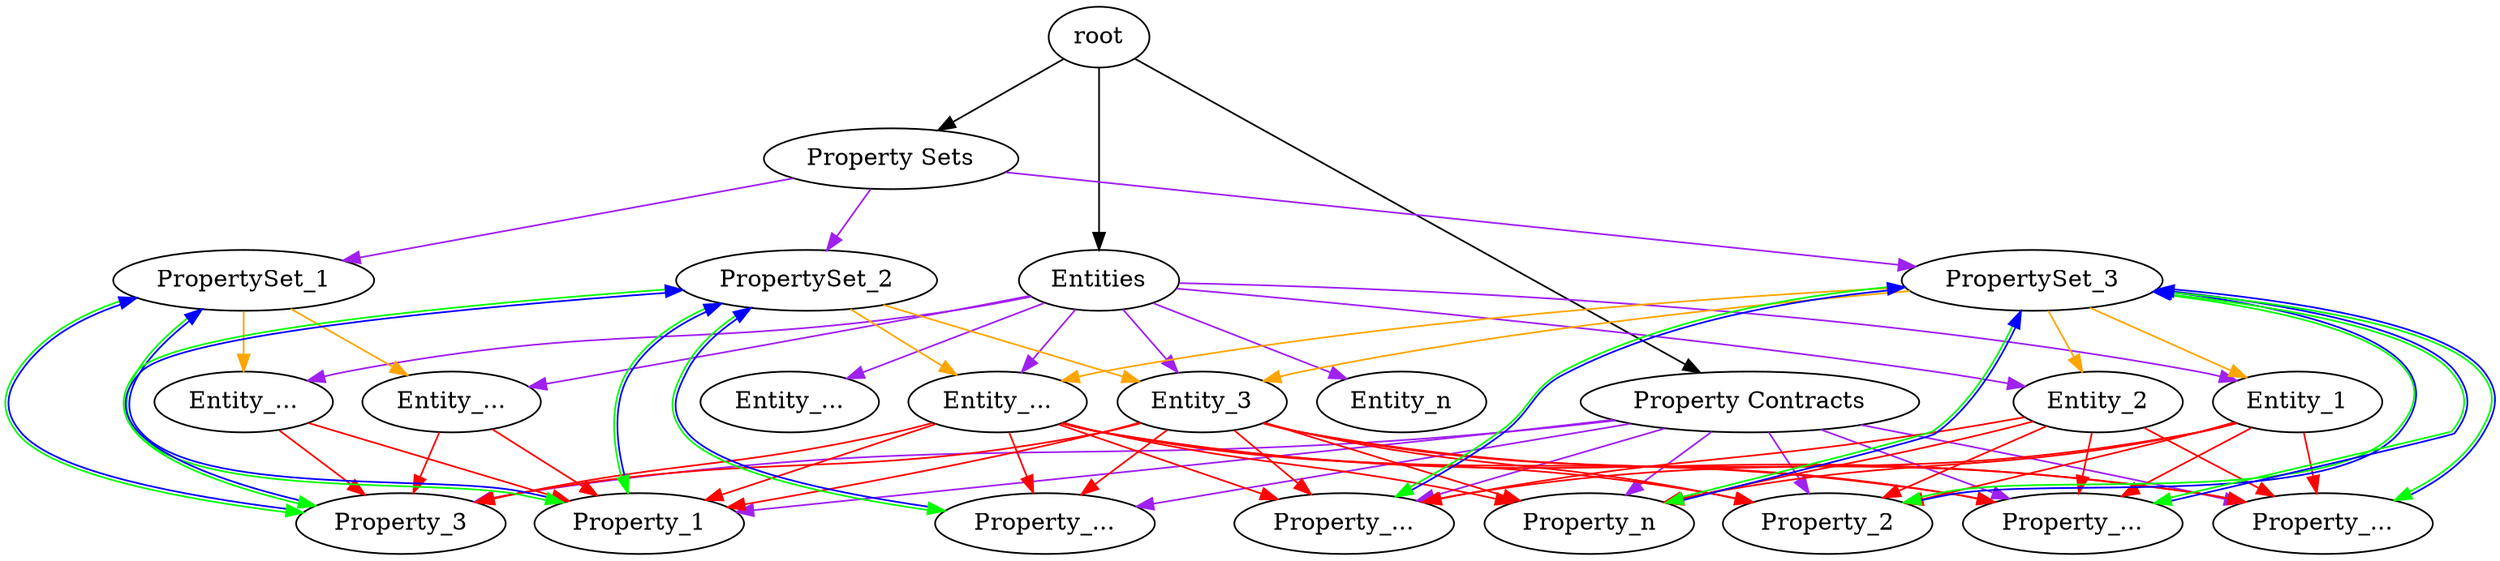 digraph d {
	subgraph {
	root;
	Entities;
	Properties [label="Property Contracts"];
	PropertySets [label="Property Sets"];
	}
	

	subgraph ents {
		Entity_1;
		Entity_2;
		Entity_3;
		Entity_w [label="Entity_..."];
		Entity_x [label="Entity_..."];
		Entity_n;
		Entity_y [label="Entity_..."];
		Entity_z [label="Entity_..."];
	}
	subgraph props {
		Property_1;
		Property_2;
		Property_3;
		Property_w [label="Property_..."];
		Property_x [label="Property_..."];
		Property_n;
		Property_y [label="Property_..."];
		Property_z [label="Property_..."];
	}
	subgraph props2 {
		PropertySet_1;
		PropertySet_2;
		PropertySet_3;
	}

	root -> Entities;
	root -> Properties;
	root -> PropertySets;

	subgraph parents{
		edge[color="purple"];
		Entities -> Entity_1;
		Entities ->	Entity_2;
		Entities ->	Entity_3;
		Entities ->	Entity_w;
		Entities ->	Entity_x;
		Entities ->	Entity_n;
		Entities ->	Entity_y;
		Entities ->	Entity_z;

		Properties -> Property_1;
		Properties -> Property_2;
		Properties -> Property_3;
		Properties -> Property_w;
		Properties -> Property_x;
		Properties -> Property_n;
		Properties -> Property_y;
		Properties -> Property_z;

		PropertySets -> PropertySet_1;
		PropertySets -> PropertySet_2;
		PropertySets -> PropertySet_3;
	}

	

	subgraph prop_edges {
		edge[dir="both" color="green:blue"];
		PropertySet_1 -> Property_1;
		PropertySet_1 -> Property_3;

		PropertySet_2 -> Property_1;
		PropertySet_2 -> Property_x;
		PropertySet_2 -> Property_3;

		PropertySet_3 -> Property_n;
		PropertySet_3 -> Property_z;
		PropertySet_3 -> Property_y;
		PropertySet_3 -> Property_2;
		PropertySet_3 -> Property_w;
	}
	subgraph prop_edges2 {
		edge[color="orange"];
		PropertySet_1 -> Entity_w;
		PropertySet_1 -> Entity_y;
		PropertySet_2 -> Entity_3;
		PropertySet_2 -> Entity_z;

		PropertySet_3 -> Entity_1;
		PropertySet_3 -> Entity_2;
		PropertySet_3 -> Entity_3;
		PropertySet_3 -> Entity_z;
	}
	


	subgraph ent_edges {
		edge[color="red"];


	Entity_w -> Property_1;
	Entity_w -> Property_3;
	Entity_y -> Property_1;
	Entity_y -> Property_3;

	Entity_1 -> Property_n;
	Entity_1 -> Property_z;
	Entity_1 -> Property_y;
	Entity_1 -> Property_2;
	Entity_1 -> Property_w;

	Entity_2 -> Property_n;
	Entity_2 -> Property_z;
	Entity_2 -> Property_y;
	Entity_2 -> Property_2;
	Entity_2 -> Property_w;

	Entity_3 -> Property_n;
	Entity_3 -> Property_z;
	Entity_3 -> Property_y;
	Entity_3 -> Property_2;
	Entity_3 -> Property_w;
	Entity_3 -> Property_1;
	Entity_3 -> Property_x;
	Entity_3 -> Property_3;

	Entity_z -> Property_n;
	Entity_z -> Property_z;
	Entity_z -> Property_y;
	Entity_z -> Property_2;
	Entity_z -> Property_w;
	Entity_z -> Property_1;
	Entity_z -> Property_x;
	Entity_z -> Property_3;

	}

}